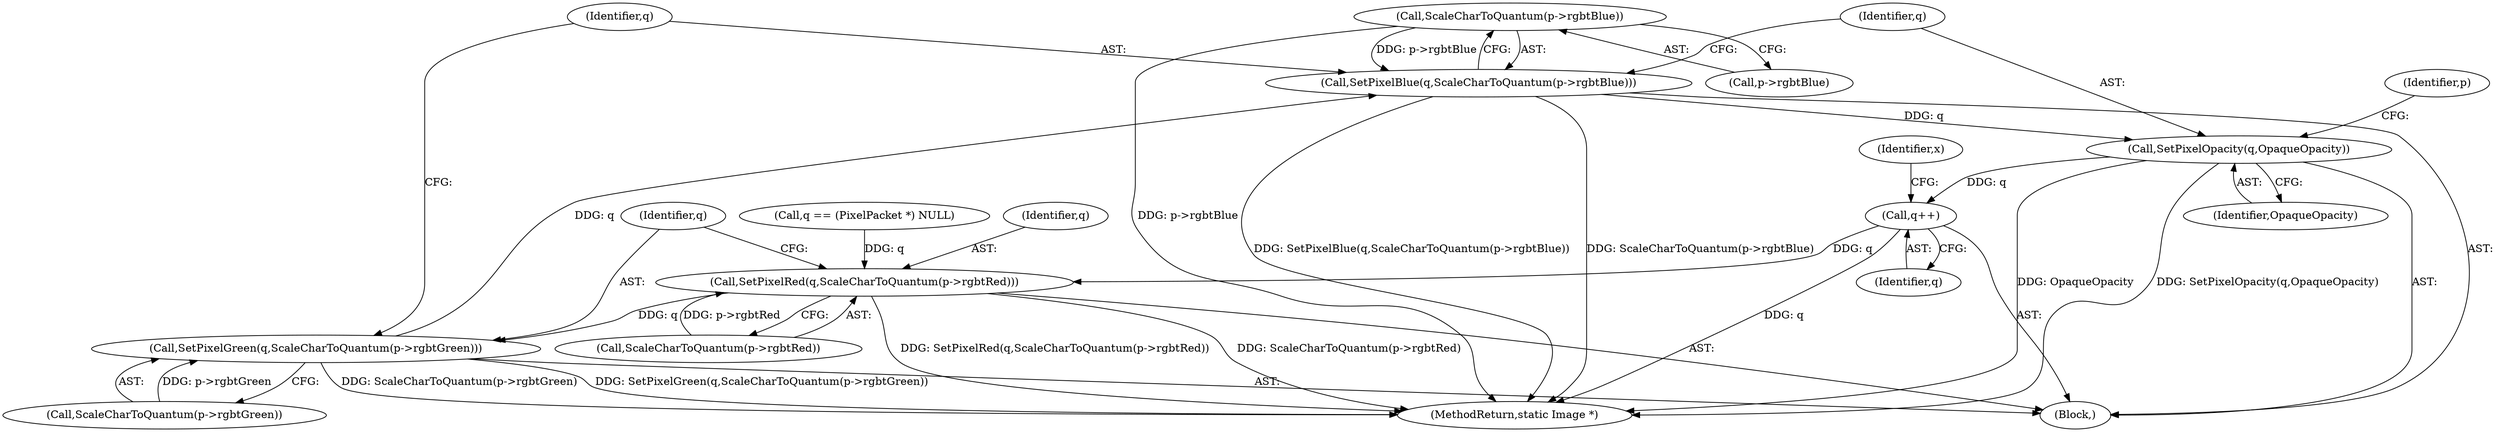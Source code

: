 digraph "0_ImageMagick_8c10b9247509c0484b55330458846115131ec2ae@pointer" {
"1000493" [label="(Call,ScaleCharToQuantum(p->rgbtBlue))"];
"1000491" [label="(Call,SetPixelBlue(q,ScaleCharToQuantum(p->rgbtBlue)))"];
"1000497" [label="(Call,SetPixelOpacity(q,OpaqueOpacity))"];
"1000502" [label="(Call,q++)"];
"1000479" [label="(Call,SetPixelRed(q,ScaleCharToQuantum(p->rgbtRed)))"];
"1000485" [label="(Call,SetPixelGreen(q,ScaleCharToQuantum(p->rgbtGreen)))"];
"1000497" [label="(Call,SetPixelOpacity(q,OpaqueOpacity))"];
"1000502" [label="(Call,q++)"];
"1000498" [label="(Identifier,q)"];
"1000486" [label="(Identifier,q)"];
"1000499" [label="(Identifier,OpaqueOpacity)"];
"1000459" [label="(Call,q == (PixelPacket *) NULL)"];
"1000491" [label="(Call,SetPixelBlue(q,ScaleCharToQuantum(p->rgbtBlue)))"];
"1000501" [label="(Identifier,p)"];
"1000492" [label="(Identifier,q)"];
"1000494" [label="(Call,p->rgbtBlue)"];
"1000519" [label="(MethodReturn,static Image *)"];
"1000503" [label="(Identifier,q)"];
"1000477" [label="(Identifier,x)"];
"1000478" [label="(Block,)"];
"1000479" [label="(Call,SetPixelRed(q,ScaleCharToQuantum(p->rgbtRed)))"];
"1000480" [label="(Identifier,q)"];
"1000493" [label="(Call,ScaleCharToQuantum(p->rgbtBlue))"];
"1000481" [label="(Call,ScaleCharToQuantum(p->rgbtRed))"];
"1000487" [label="(Call,ScaleCharToQuantum(p->rgbtGreen))"];
"1000485" [label="(Call,SetPixelGreen(q,ScaleCharToQuantum(p->rgbtGreen)))"];
"1000493" -> "1000491"  [label="AST: "];
"1000493" -> "1000494"  [label="CFG: "];
"1000494" -> "1000493"  [label="AST: "];
"1000491" -> "1000493"  [label="CFG: "];
"1000493" -> "1000519"  [label="DDG: p->rgbtBlue"];
"1000493" -> "1000491"  [label="DDG: p->rgbtBlue"];
"1000491" -> "1000478"  [label="AST: "];
"1000492" -> "1000491"  [label="AST: "];
"1000498" -> "1000491"  [label="CFG: "];
"1000491" -> "1000519"  [label="DDG: ScaleCharToQuantum(p->rgbtBlue)"];
"1000491" -> "1000519"  [label="DDG: SetPixelBlue(q,ScaleCharToQuantum(p->rgbtBlue))"];
"1000485" -> "1000491"  [label="DDG: q"];
"1000491" -> "1000497"  [label="DDG: q"];
"1000497" -> "1000478"  [label="AST: "];
"1000497" -> "1000499"  [label="CFG: "];
"1000498" -> "1000497"  [label="AST: "];
"1000499" -> "1000497"  [label="AST: "];
"1000501" -> "1000497"  [label="CFG: "];
"1000497" -> "1000519"  [label="DDG: SetPixelOpacity(q,OpaqueOpacity)"];
"1000497" -> "1000519"  [label="DDG: OpaqueOpacity"];
"1000497" -> "1000502"  [label="DDG: q"];
"1000502" -> "1000478"  [label="AST: "];
"1000502" -> "1000503"  [label="CFG: "];
"1000503" -> "1000502"  [label="AST: "];
"1000477" -> "1000502"  [label="CFG: "];
"1000502" -> "1000519"  [label="DDG: q"];
"1000502" -> "1000479"  [label="DDG: q"];
"1000479" -> "1000478"  [label="AST: "];
"1000479" -> "1000481"  [label="CFG: "];
"1000480" -> "1000479"  [label="AST: "];
"1000481" -> "1000479"  [label="AST: "];
"1000486" -> "1000479"  [label="CFG: "];
"1000479" -> "1000519"  [label="DDG: SetPixelRed(q,ScaleCharToQuantum(p->rgbtRed))"];
"1000479" -> "1000519"  [label="DDG: ScaleCharToQuantum(p->rgbtRed)"];
"1000459" -> "1000479"  [label="DDG: q"];
"1000481" -> "1000479"  [label="DDG: p->rgbtRed"];
"1000479" -> "1000485"  [label="DDG: q"];
"1000485" -> "1000478"  [label="AST: "];
"1000485" -> "1000487"  [label="CFG: "];
"1000486" -> "1000485"  [label="AST: "];
"1000487" -> "1000485"  [label="AST: "];
"1000492" -> "1000485"  [label="CFG: "];
"1000485" -> "1000519"  [label="DDG: ScaleCharToQuantum(p->rgbtGreen)"];
"1000485" -> "1000519"  [label="DDG: SetPixelGreen(q,ScaleCharToQuantum(p->rgbtGreen))"];
"1000487" -> "1000485"  [label="DDG: p->rgbtGreen"];
}
